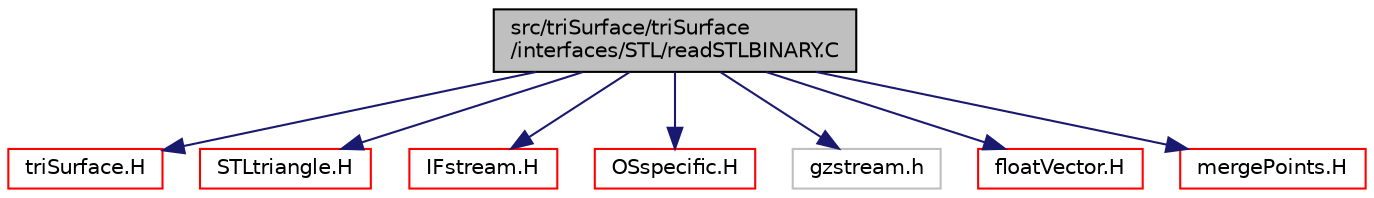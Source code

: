 digraph "src/triSurface/triSurface/interfaces/STL/readSTLBINARY.C"
{
  bgcolor="transparent";
  edge [fontname="Helvetica",fontsize="10",labelfontname="Helvetica",labelfontsize="10"];
  node [fontname="Helvetica",fontsize="10",shape=record];
  Node1 [label="src/triSurface/triSurface\l/interfaces/STL/readSTLBINARY.C",height=0.2,width=0.4,color="black", fillcolor="grey75", style="filled", fontcolor="black"];
  Node1 -> Node2 [color="midnightblue",fontsize="10",style="solid",fontname="Helvetica"];
  Node2 [label="triSurface.H",height=0.2,width=0.4,color="red",URL="$a10647.html"];
  Node1 -> Node3 [color="midnightblue",fontsize="10",style="solid",fontname="Helvetica"];
  Node3 [label="STLtriangle.H",height=0.2,width=0.4,color="red",URL="$a10011.html"];
  Node1 -> Node4 [color="midnightblue",fontsize="10",style="solid",fontname="Helvetica"];
  Node4 [label="IFstream.H",height=0.2,width=0.4,color="red",URL="$a08080.html"];
  Node1 -> Node5 [color="midnightblue",fontsize="10",style="solid",fontname="Helvetica"];
  Node5 [label="OSspecific.H",height=0.2,width=0.4,color="red",URL="$a08522.html",tooltip="Functions used by OpenFOAM that are specific to POSIX compliant operating systems and need to be repl..."];
  Node1 -> Node6 [color="midnightblue",fontsize="10",style="solid",fontname="Helvetica"];
  Node6 [label="gzstream.h",height=0.2,width=0.4,color="grey75"];
  Node1 -> Node7 [color="midnightblue",fontsize="10",style="solid",fontname="Helvetica"];
  Node7 [label="floatVector.H",height=0.2,width=0.4,color="red",URL="$a09374.html"];
  Node1 -> Node8 [color="midnightblue",fontsize="10",style="solid",fontname="Helvetica"];
  Node8 [label="mergePoints.H",height=0.2,width=0.4,color="red",URL="$a08867.html",tooltip="Merge points. See below. "];
}
